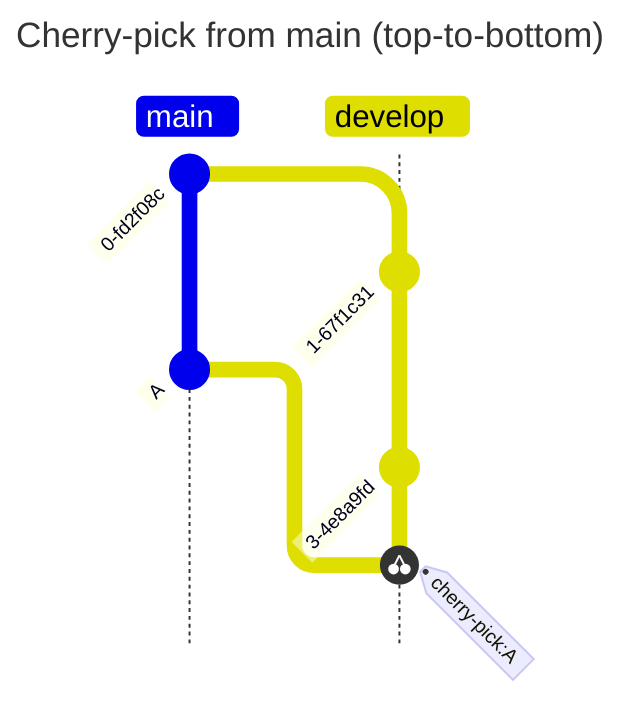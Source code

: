 ---
title: Cherry-pick from main (top-to-bottom)
---
gitGraph TB:
commit
branch develop
commit
checkout main
commit id:"A"
checkout develop
commit
cherry-pick id: "A"